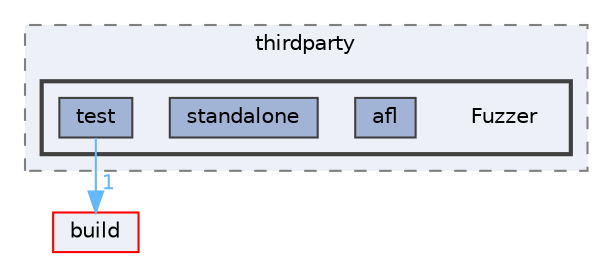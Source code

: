 digraph "C:/Dev/ezRPC/RPC/json/tests/thirdparty/Fuzzer"
{
 // LATEX_PDF_SIZE
  bgcolor="transparent";
  edge [fontname=Helvetica,fontsize=10,labelfontname=Helvetica,labelfontsize=10];
  node [fontname=Helvetica,fontsize=10,shape=box,height=0.2,width=0.4];
  compound=true
  subgraph clusterdir_691d8073098d1be90e3fd6f382369506 {
    graph [ bgcolor="#edf0f7", pencolor="grey50", label="thirdparty", fontname=Helvetica,fontsize=10 style="filled,dashed", URL="dir_691d8073098d1be90e3fd6f382369506.html",tooltip=""]
  subgraph clusterdir_3b39350c6d8c8892dc81c9b5f9029ea0 {
    graph [ bgcolor="#edf0f7", pencolor="grey25", label="", fontname=Helvetica,fontsize=10 style="filled,bold", URL="dir_3b39350c6d8c8892dc81c9b5f9029ea0.html",tooltip=""]
    dir_3b39350c6d8c8892dc81c9b5f9029ea0 [shape=plaintext, label="Fuzzer"];
  dir_e7b74c8518ca2bf6ac782f658f5b4743 [label="afl", fillcolor="#a2b4d6", color="grey25", style="filled", URL="dir_e7b74c8518ca2bf6ac782f658f5b4743.html",tooltip=""];
  dir_257b332fceb08044fe9b46e427efae07 [label="standalone", fillcolor="#a2b4d6", color="grey25", style="filled", URL="dir_257b332fceb08044fe9b46e427efae07.html",tooltip=""];
  dir_afe2ba740dbd90589a452a7b5d88b15b [label="test", fillcolor="#a2b4d6", color="grey25", style="filled", URL="dir_afe2ba740dbd90589a452a7b5d88b15b.html",tooltip=""];
  }
  }
  dir_4fef79e7177ba769987a8da36c892c5f [label="build", fillcolor="#edf0f7", color="red", style="filled", URL="dir_4fef79e7177ba769987a8da36c892c5f.html",tooltip=""];
  dir_afe2ba740dbd90589a452a7b5d88b15b->dir_4fef79e7177ba769987a8da36c892c5f [headlabel="1", labeldistance=1.5 headhref="dir_000106_000010.html" href="dir_000106_000010.html" color="steelblue1" fontcolor="steelblue1"];
}
